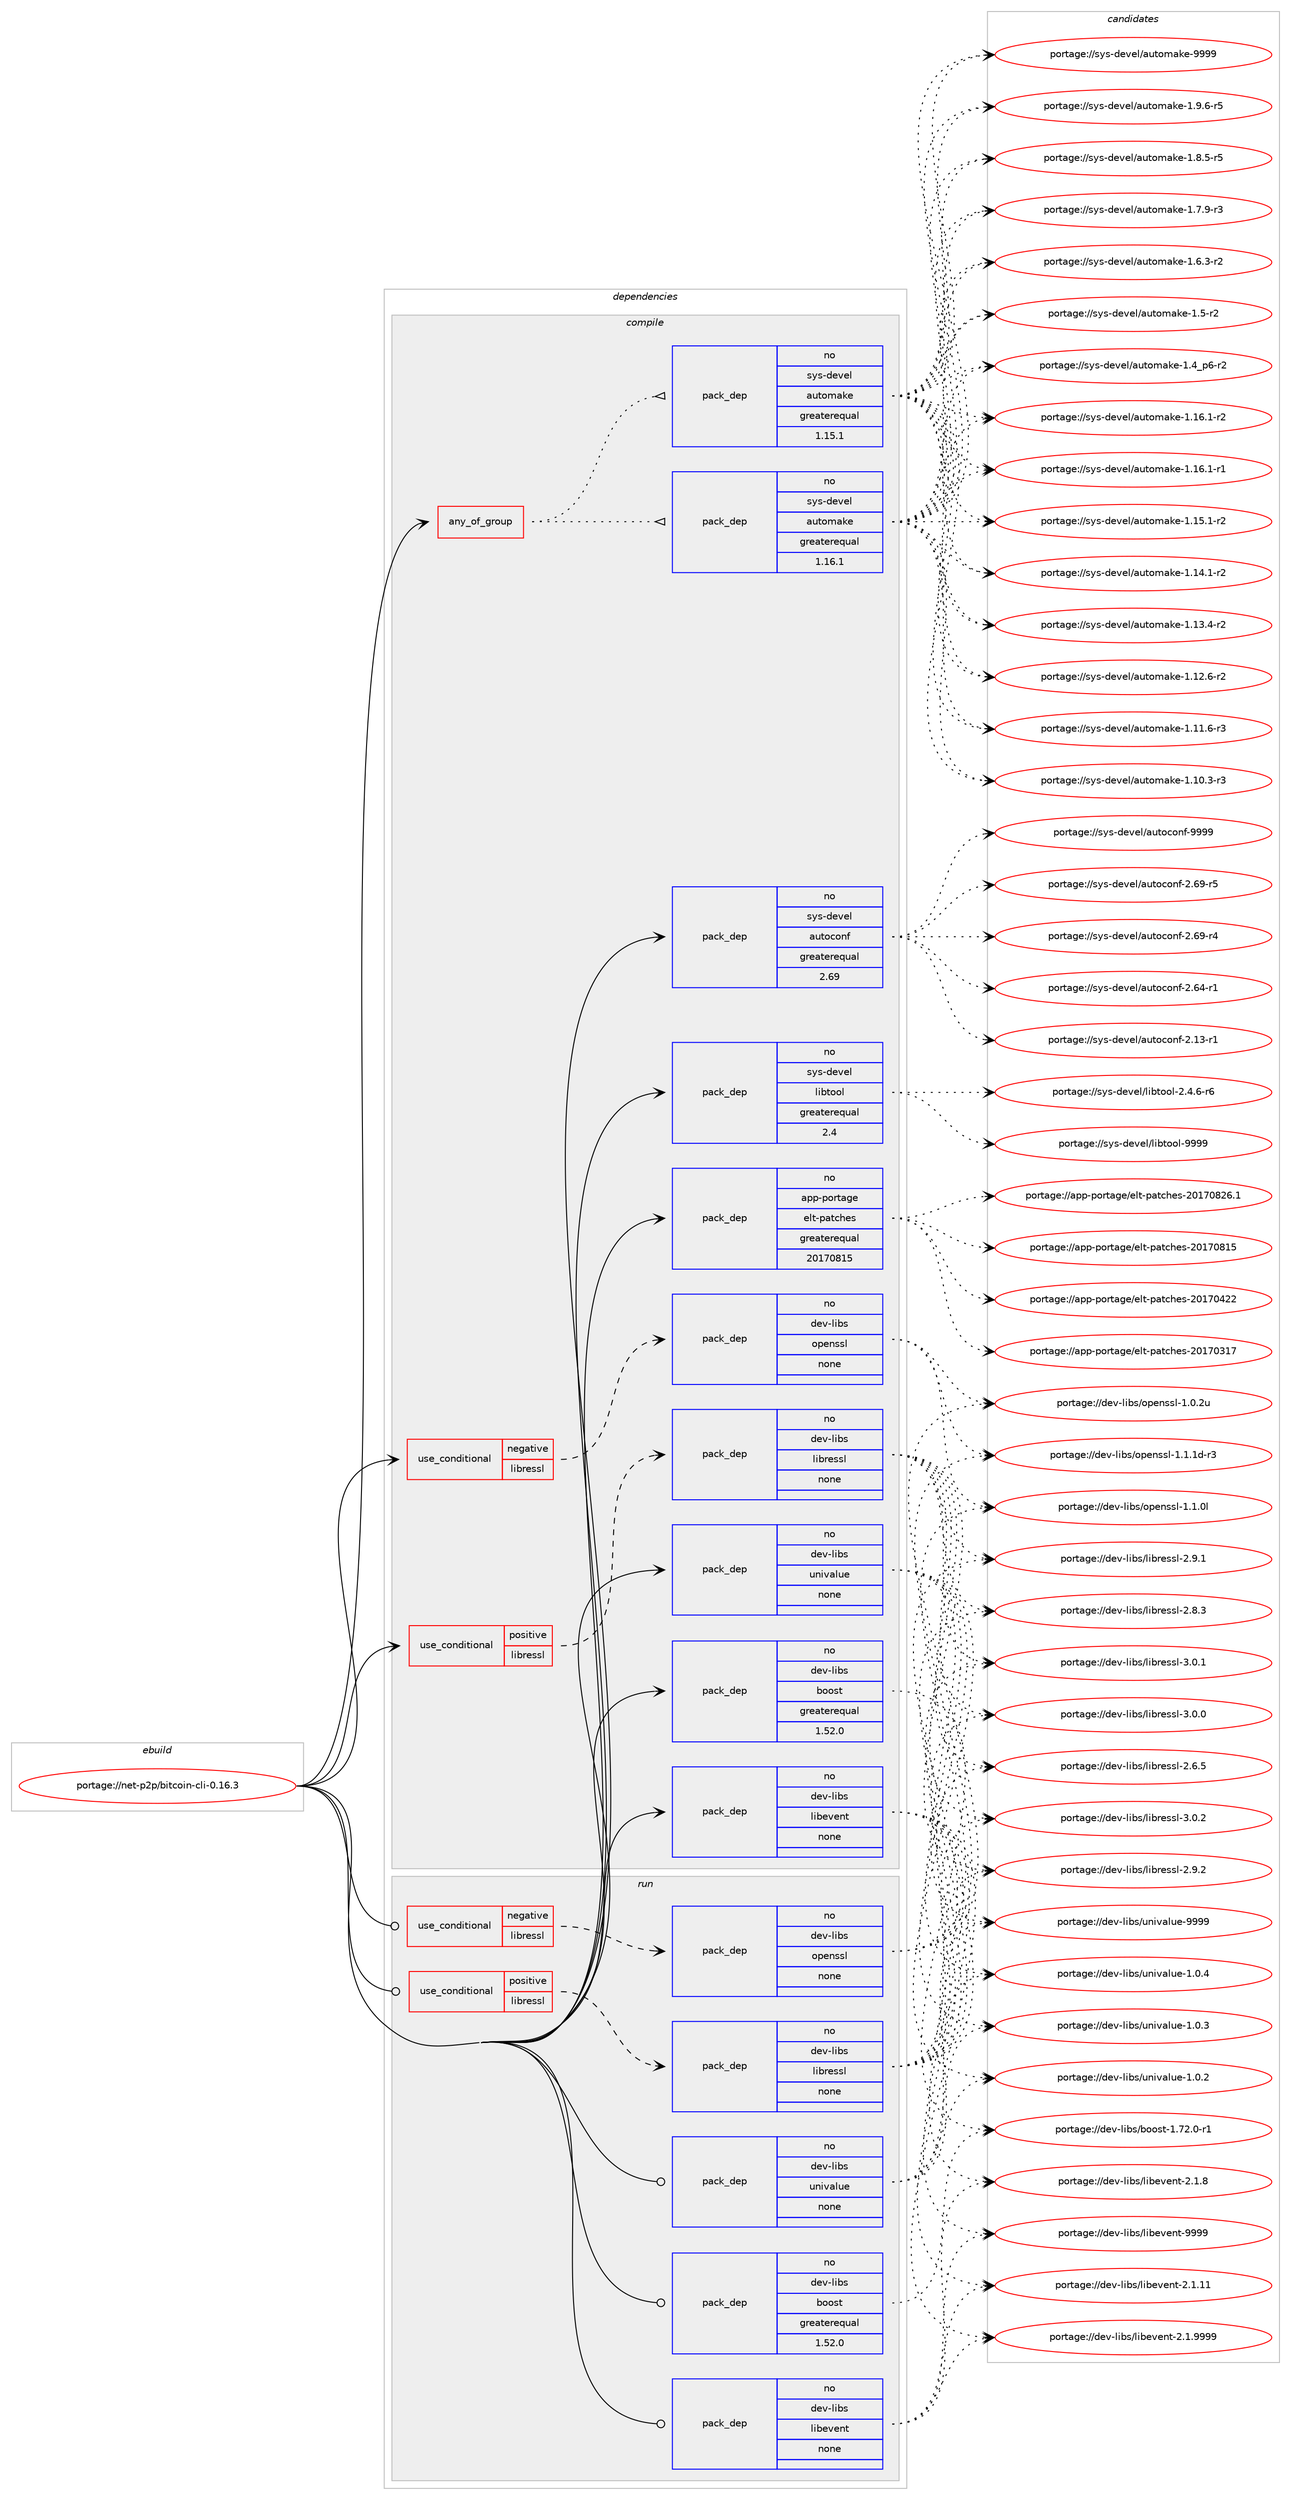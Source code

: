 digraph prolog {

# *************
# Graph options
# *************

newrank=true;
concentrate=true;
compound=true;
graph [rankdir=LR,fontname=Helvetica,fontsize=10,ranksep=1.5];#, ranksep=2.5, nodesep=0.2];
edge  [arrowhead=vee];
node  [fontname=Helvetica,fontsize=10];

# **********
# The ebuild
# **********

subgraph cluster_leftcol {
color=gray;
rank=same;
label=<<i>ebuild</i>>;
id [label="portage://net-p2p/bitcoin-cli-0.16.3", color=red, width=4, href="../net-p2p/bitcoin-cli-0.16.3.svg"];
}

# ****************
# The dependencies
# ****************

subgraph cluster_midcol {
color=gray;
label=<<i>dependencies</i>>;
subgraph cluster_compile {
fillcolor="#eeeeee";
style=filled;
label=<<i>compile</i>>;
subgraph any1014 {
dependency49164 [label=<<TABLE BORDER="0" CELLBORDER="1" CELLSPACING="0" CELLPADDING="4"><TR><TD CELLPADDING="10">any_of_group</TD></TR></TABLE>>, shape=none, color=red];subgraph pack39131 {
dependency49165 [label=<<TABLE BORDER="0" CELLBORDER="1" CELLSPACING="0" CELLPADDING="4" WIDTH="220"><TR><TD ROWSPAN="6" CELLPADDING="30">pack_dep</TD></TR><TR><TD WIDTH="110">no</TD></TR><TR><TD>sys-devel</TD></TR><TR><TD>automake</TD></TR><TR><TD>greaterequal</TD></TR><TR><TD>1.16.1</TD></TR></TABLE>>, shape=none, color=blue];
}
dependency49164:e -> dependency49165:w [weight=20,style="dotted",arrowhead="oinv"];
subgraph pack39132 {
dependency49166 [label=<<TABLE BORDER="0" CELLBORDER="1" CELLSPACING="0" CELLPADDING="4" WIDTH="220"><TR><TD ROWSPAN="6" CELLPADDING="30">pack_dep</TD></TR><TR><TD WIDTH="110">no</TD></TR><TR><TD>sys-devel</TD></TR><TR><TD>automake</TD></TR><TR><TD>greaterequal</TD></TR><TR><TD>1.15.1</TD></TR></TABLE>>, shape=none, color=blue];
}
dependency49164:e -> dependency49166:w [weight=20,style="dotted",arrowhead="oinv"];
}
id:e -> dependency49164:w [weight=20,style="solid",arrowhead="vee"];
subgraph cond9015 {
dependency49167 [label=<<TABLE BORDER="0" CELLBORDER="1" CELLSPACING="0" CELLPADDING="4"><TR><TD ROWSPAN="3" CELLPADDING="10">use_conditional</TD></TR><TR><TD>negative</TD></TR><TR><TD>libressl</TD></TR></TABLE>>, shape=none, color=red];
subgraph pack39133 {
dependency49168 [label=<<TABLE BORDER="0" CELLBORDER="1" CELLSPACING="0" CELLPADDING="4" WIDTH="220"><TR><TD ROWSPAN="6" CELLPADDING="30">pack_dep</TD></TR><TR><TD WIDTH="110">no</TD></TR><TR><TD>dev-libs</TD></TR><TR><TD>openssl</TD></TR><TR><TD>none</TD></TR><TR><TD></TD></TR></TABLE>>, shape=none, color=blue];
}
dependency49167:e -> dependency49168:w [weight=20,style="dashed",arrowhead="vee"];
}
id:e -> dependency49167:w [weight=20,style="solid",arrowhead="vee"];
subgraph cond9016 {
dependency49169 [label=<<TABLE BORDER="0" CELLBORDER="1" CELLSPACING="0" CELLPADDING="4"><TR><TD ROWSPAN="3" CELLPADDING="10">use_conditional</TD></TR><TR><TD>positive</TD></TR><TR><TD>libressl</TD></TR></TABLE>>, shape=none, color=red];
subgraph pack39134 {
dependency49170 [label=<<TABLE BORDER="0" CELLBORDER="1" CELLSPACING="0" CELLPADDING="4" WIDTH="220"><TR><TD ROWSPAN="6" CELLPADDING="30">pack_dep</TD></TR><TR><TD WIDTH="110">no</TD></TR><TR><TD>dev-libs</TD></TR><TR><TD>libressl</TD></TR><TR><TD>none</TD></TR><TR><TD></TD></TR></TABLE>>, shape=none, color=blue];
}
dependency49169:e -> dependency49170:w [weight=20,style="dashed",arrowhead="vee"];
}
id:e -> dependency49169:w [weight=20,style="solid",arrowhead="vee"];
subgraph pack39135 {
dependency49171 [label=<<TABLE BORDER="0" CELLBORDER="1" CELLSPACING="0" CELLPADDING="4" WIDTH="220"><TR><TD ROWSPAN="6" CELLPADDING="30">pack_dep</TD></TR><TR><TD WIDTH="110">no</TD></TR><TR><TD>app-portage</TD></TR><TR><TD>elt-patches</TD></TR><TR><TD>greaterequal</TD></TR><TR><TD>20170815</TD></TR></TABLE>>, shape=none, color=blue];
}
id:e -> dependency49171:w [weight=20,style="solid",arrowhead="vee"];
subgraph pack39136 {
dependency49172 [label=<<TABLE BORDER="0" CELLBORDER="1" CELLSPACING="0" CELLPADDING="4" WIDTH="220"><TR><TD ROWSPAN="6" CELLPADDING="30">pack_dep</TD></TR><TR><TD WIDTH="110">no</TD></TR><TR><TD>dev-libs</TD></TR><TR><TD>boost</TD></TR><TR><TD>greaterequal</TD></TR><TR><TD>1.52.0</TD></TR></TABLE>>, shape=none, color=blue];
}
id:e -> dependency49172:w [weight=20,style="solid",arrowhead="vee"];
subgraph pack39137 {
dependency49173 [label=<<TABLE BORDER="0" CELLBORDER="1" CELLSPACING="0" CELLPADDING="4" WIDTH="220"><TR><TD ROWSPAN="6" CELLPADDING="30">pack_dep</TD></TR><TR><TD WIDTH="110">no</TD></TR><TR><TD>dev-libs</TD></TR><TR><TD>libevent</TD></TR><TR><TD>none</TD></TR><TR><TD></TD></TR></TABLE>>, shape=none, color=blue];
}
id:e -> dependency49173:w [weight=20,style="solid",arrowhead="vee"];
subgraph pack39138 {
dependency49174 [label=<<TABLE BORDER="0" CELLBORDER="1" CELLSPACING="0" CELLPADDING="4" WIDTH="220"><TR><TD ROWSPAN="6" CELLPADDING="30">pack_dep</TD></TR><TR><TD WIDTH="110">no</TD></TR><TR><TD>dev-libs</TD></TR><TR><TD>univalue</TD></TR><TR><TD>none</TD></TR><TR><TD></TD></TR></TABLE>>, shape=none, color=blue];
}
id:e -> dependency49174:w [weight=20,style="solid",arrowhead="vee"];
subgraph pack39139 {
dependency49175 [label=<<TABLE BORDER="0" CELLBORDER="1" CELLSPACING="0" CELLPADDING="4" WIDTH="220"><TR><TD ROWSPAN="6" CELLPADDING="30">pack_dep</TD></TR><TR><TD WIDTH="110">no</TD></TR><TR><TD>sys-devel</TD></TR><TR><TD>autoconf</TD></TR><TR><TD>greaterequal</TD></TR><TR><TD>2.69</TD></TR></TABLE>>, shape=none, color=blue];
}
id:e -> dependency49175:w [weight=20,style="solid",arrowhead="vee"];
subgraph pack39140 {
dependency49176 [label=<<TABLE BORDER="0" CELLBORDER="1" CELLSPACING="0" CELLPADDING="4" WIDTH="220"><TR><TD ROWSPAN="6" CELLPADDING="30">pack_dep</TD></TR><TR><TD WIDTH="110">no</TD></TR><TR><TD>sys-devel</TD></TR><TR><TD>libtool</TD></TR><TR><TD>greaterequal</TD></TR><TR><TD>2.4</TD></TR></TABLE>>, shape=none, color=blue];
}
id:e -> dependency49176:w [weight=20,style="solid",arrowhead="vee"];
}
subgraph cluster_compileandrun {
fillcolor="#eeeeee";
style=filled;
label=<<i>compile and run</i>>;
}
subgraph cluster_run {
fillcolor="#eeeeee";
style=filled;
label=<<i>run</i>>;
subgraph cond9017 {
dependency49177 [label=<<TABLE BORDER="0" CELLBORDER="1" CELLSPACING="0" CELLPADDING="4"><TR><TD ROWSPAN="3" CELLPADDING="10">use_conditional</TD></TR><TR><TD>negative</TD></TR><TR><TD>libressl</TD></TR></TABLE>>, shape=none, color=red];
subgraph pack39141 {
dependency49178 [label=<<TABLE BORDER="0" CELLBORDER="1" CELLSPACING="0" CELLPADDING="4" WIDTH="220"><TR><TD ROWSPAN="6" CELLPADDING="30">pack_dep</TD></TR><TR><TD WIDTH="110">no</TD></TR><TR><TD>dev-libs</TD></TR><TR><TD>openssl</TD></TR><TR><TD>none</TD></TR><TR><TD></TD></TR></TABLE>>, shape=none, color=blue];
}
dependency49177:e -> dependency49178:w [weight=20,style="dashed",arrowhead="vee"];
}
id:e -> dependency49177:w [weight=20,style="solid",arrowhead="odot"];
subgraph cond9018 {
dependency49179 [label=<<TABLE BORDER="0" CELLBORDER="1" CELLSPACING="0" CELLPADDING="4"><TR><TD ROWSPAN="3" CELLPADDING="10">use_conditional</TD></TR><TR><TD>positive</TD></TR><TR><TD>libressl</TD></TR></TABLE>>, shape=none, color=red];
subgraph pack39142 {
dependency49180 [label=<<TABLE BORDER="0" CELLBORDER="1" CELLSPACING="0" CELLPADDING="4" WIDTH="220"><TR><TD ROWSPAN="6" CELLPADDING="30">pack_dep</TD></TR><TR><TD WIDTH="110">no</TD></TR><TR><TD>dev-libs</TD></TR><TR><TD>libressl</TD></TR><TR><TD>none</TD></TR><TR><TD></TD></TR></TABLE>>, shape=none, color=blue];
}
dependency49179:e -> dependency49180:w [weight=20,style="dashed",arrowhead="vee"];
}
id:e -> dependency49179:w [weight=20,style="solid",arrowhead="odot"];
subgraph pack39143 {
dependency49181 [label=<<TABLE BORDER="0" CELLBORDER="1" CELLSPACING="0" CELLPADDING="4" WIDTH="220"><TR><TD ROWSPAN="6" CELLPADDING="30">pack_dep</TD></TR><TR><TD WIDTH="110">no</TD></TR><TR><TD>dev-libs</TD></TR><TR><TD>boost</TD></TR><TR><TD>greaterequal</TD></TR><TR><TD>1.52.0</TD></TR></TABLE>>, shape=none, color=blue];
}
id:e -> dependency49181:w [weight=20,style="solid",arrowhead="odot"];
subgraph pack39144 {
dependency49182 [label=<<TABLE BORDER="0" CELLBORDER="1" CELLSPACING="0" CELLPADDING="4" WIDTH="220"><TR><TD ROWSPAN="6" CELLPADDING="30">pack_dep</TD></TR><TR><TD WIDTH="110">no</TD></TR><TR><TD>dev-libs</TD></TR><TR><TD>libevent</TD></TR><TR><TD>none</TD></TR><TR><TD></TD></TR></TABLE>>, shape=none, color=blue];
}
id:e -> dependency49182:w [weight=20,style="solid",arrowhead="odot"];
subgraph pack39145 {
dependency49183 [label=<<TABLE BORDER="0" CELLBORDER="1" CELLSPACING="0" CELLPADDING="4" WIDTH="220"><TR><TD ROWSPAN="6" CELLPADDING="30">pack_dep</TD></TR><TR><TD WIDTH="110">no</TD></TR><TR><TD>dev-libs</TD></TR><TR><TD>univalue</TD></TR><TR><TD>none</TD></TR><TR><TD></TD></TR></TABLE>>, shape=none, color=blue];
}
id:e -> dependency49183:w [weight=20,style="solid",arrowhead="odot"];
}
}

# **************
# The candidates
# **************

subgraph cluster_choices {
rank=same;
color=gray;
label=<<i>candidates</i>>;

subgraph choice39131 {
color=black;
nodesep=1;
choice115121115451001011181011084797117116111109971071014557575757 [label="portage://sys-devel/automake-9999", color=red, width=4,href="../sys-devel/automake-9999.svg"];
choice115121115451001011181011084797117116111109971071014549465746544511453 [label="portage://sys-devel/automake-1.9.6-r5", color=red, width=4,href="../sys-devel/automake-1.9.6-r5.svg"];
choice115121115451001011181011084797117116111109971071014549465646534511453 [label="portage://sys-devel/automake-1.8.5-r5", color=red, width=4,href="../sys-devel/automake-1.8.5-r5.svg"];
choice115121115451001011181011084797117116111109971071014549465546574511451 [label="portage://sys-devel/automake-1.7.9-r3", color=red, width=4,href="../sys-devel/automake-1.7.9-r3.svg"];
choice115121115451001011181011084797117116111109971071014549465446514511450 [label="portage://sys-devel/automake-1.6.3-r2", color=red, width=4,href="../sys-devel/automake-1.6.3-r2.svg"];
choice11512111545100101118101108479711711611110997107101454946534511450 [label="portage://sys-devel/automake-1.5-r2", color=red, width=4,href="../sys-devel/automake-1.5-r2.svg"];
choice115121115451001011181011084797117116111109971071014549465295112544511450 [label="portage://sys-devel/automake-1.4_p6-r2", color=red, width=4,href="../sys-devel/automake-1.4_p6-r2.svg"];
choice11512111545100101118101108479711711611110997107101454946495446494511450 [label="portage://sys-devel/automake-1.16.1-r2", color=red, width=4,href="../sys-devel/automake-1.16.1-r2.svg"];
choice11512111545100101118101108479711711611110997107101454946495446494511449 [label="portage://sys-devel/automake-1.16.1-r1", color=red, width=4,href="../sys-devel/automake-1.16.1-r1.svg"];
choice11512111545100101118101108479711711611110997107101454946495346494511450 [label="portage://sys-devel/automake-1.15.1-r2", color=red, width=4,href="../sys-devel/automake-1.15.1-r2.svg"];
choice11512111545100101118101108479711711611110997107101454946495246494511450 [label="portage://sys-devel/automake-1.14.1-r2", color=red, width=4,href="../sys-devel/automake-1.14.1-r2.svg"];
choice11512111545100101118101108479711711611110997107101454946495146524511450 [label="portage://sys-devel/automake-1.13.4-r2", color=red, width=4,href="../sys-devel/automake-1.13.4-r2.svg"];
choice11512111545100101118101108479711711611110997107101454946495046544511450 [label="portage://sys-devel/automake-1.12.6-r2", color=red, width=4,href="../sys-devel/automake-1.12.6-r2.svg"];
choice11512111545100101118101108479711711611110997107101454946494946544511451 [label="portage://sys-devel/automake-1.11.6-r3", color=red, width=4,href="../sys-devel/automake-1.11.6-r3.svg"];
choice11512111545100101118101108479711711611110997107101454946494846514511451 [label="portage://sys-devel/automake-1.10.3-r3", color=red, width=4,href="../sys-devel/automake-1.10.3-r3.svg"];
dependency49165:e -> choice115121115451001011181011084797117116111109971071014557575757:w [style=dotted,weight="100"];
dependency49165:e -> choice115121115451001011181011084797117116111109971071014549465746544511453:w [style=dotted,weight="100"];
dependency49165:e -> choice115121115451001011181011084797117116111109971071014549465646534511453:w [style=dotted,weight="100"];
dependency49165:e -> choice115121115451001011181011084797117116111109971071014549465546574511451:w [style=dotted,weight="100"];
dependency49165:e -> choice115121115451001011181011084797117116111109971071014549465446514511450:w [style=dotted,weight="100"];
dependency49165:e -> choice11512111545100101118101108479711711611110997107101454946534511450:w [style=dotted,weight="100"];
dependency49165:e -> choice115121115451001011181011084797117116111109971071014549465295112544511450:w [style=dotted,weight="100"];
dependency49165:e -> choice11512111545100101118101108479711711611110997107101454946495446494511450:w [style=dotted,weight="100"];
dependency49165:e -> choice11512111545100101118101108479711711611110997107101454946495446494511449:w [style=dotted,weight="100"];
dependency49165:e -> choice11512111545100101118101108479711711611110997107101454946495346494511450:w [style=dotted,weight="100"];
dependency49165:e -> choice11512111545100101118101108479711711611110997107101454946495246494511450:w [style=dotted,weight="100"];
dependency49165:e -> choice11512111545100101118101108479711711611110997107101454946495146524511450:w [style=dotted,weight="100"];
dependency49165:e -> choice11512111545100101118101108479711711611110997107101454946495046544511450:w [style=dotted,weight="100"];
dependency49165:e -> choice11512111545100101118101108479711711611110997107101454946494946544511451:w [style=dotted,weight="100"];
dependency49165:e -> choice11512111545100101118101108479711711611110997107101454946494846514511451:w [style=dotted,weight="100"];
}
subgraph choice39132 {
color=black;
nodesep=1;
choice115121115451001011181011084797117116111109971071014557575757 [label="portage://sys-devel/automake-9999", color=red, width=4,href="../sys-devel/automake-9999.svg"];
choice115121115451001011181011084797117116111109971071014549465746544511453 [label="portage://sys-devel/automake-1.9.6-r5", color=red, width=4,href="../sys-devel/automake-1.9.6-r5.svg"];
choice115121115451001011181011084797117116111109971071014549465646534511453 [label="portage://sys-devel/automake-1.8.5-r5", color=red, width=4,href="../sys-devel/automake-1.8.5-r5.svg"];
choice115121115451001011181011084797117116111109971071014549465546574511451 [label="portage://sys-devel/automake-1.7.9-r3", color=red, width=4,href="../sys-devel/automake-1.7.9-r3.svg"];
choice115121115451001011181011084797117116111109971071014549465446514511450 [label="portage://sys-devel/automake-1.6.3-r2", color=red, width=4,href="../sys-devel/automake-1.6.3-r2.svg"];
choice11512111545100101118101108479711711611110997107101454946534511450 [label="portage://sys-devel/automake-1.5-r2", color=red, width=4,href="../sys-devel/automake-1.5-r2.svg"];
choice115121115451001011181011084797117116111109971071014549465295112544511450 [label="portage://sys-devel/automake-1.4_p6-r2", color=red, width=4,href="../sys-devel/automake-1.4_p6-r2.svg"];
choice11512111545100101118101108479711711611110997107101454946495446494511450 [label="portage://sys-devel/automake-1.16.1-r2", color=red, width=4,href="../sys-devel/automake-1.16.1-r2.svg"];
choice11512111545100101118101108479711711611110997107101454946495446494511449 [label="portage://sys-devel/automake-1.16.1-r1", color=red, width=4,href="../sys-devel/automake-1.16.1-r1.svg"];
choice11512111545100101118101108479711711611110997107101454946495346494511450 [label="portage://sys-devel/automake-1.15.1-r2", color=red, width=4,href="../sys-devel/automake-1.15.1-r2.svg"];
choice11512111545100101118101108479711711611110997107101454946495246494511450 [label="portage://sys-devel/automake-1.14.1-r2", color=red, width=4,href="../sys-devel/automake-1.14.1-r2.svg"];
choice11512111545100101118101108479711711611110997107101454946495146524511450 [label="portage://sys-devel/automake-1.13.4-r2", color=red, width=4,href="../sys-devel/automake-1.13.4-r2.svg"];
choice11512111545100101118101108479711711611110997107101454946495046544511450 [label="portage://sys-devel/automake-1.12.6-r2", color=red, width=4,href="../sys-devel/automake-1.12.6-r2.svg"];
choice11512111545100101118101108479711711611110997107101454946494946544511451 [label="portage://sys-devel/automake-1.11.6-r3", color=red, width=4,href="../sys-devel/automake-1.11.6-r3.svg"];
choice11512111545100101118101108479711711611110997107101454946494846514511451 [label="portage://sys-devel/automake-1.10.3-r3", color=red, width=4,href="../sys-devel/automake-1.10.3-r3.svg"];
dependency49166:e -> choice115121115451001011181011084797117116111109971071014557575757:w [style=dotted,weight="100"];
dependency49166:e -> choice115121115451001011181011084797117116111109971071014549465746544511453:w [style=dotted,weight="100"];
dependency49166:e -> choice115121115451001011181011084797117116111109971071014549465646534511453:w [style=dotted,weight="100"];
dependency49166:e -> choice115121115451001011181011084797117116111109971071014549465546574511451:w [style=dotted,weight="100"];
dependency49166:e -> choice115121115451001011181011084797117116111109971071014549465446514511450:w [style=dotted,weight="100"];
dependency49166:e -> choice11512111545100101118101108479711711611110997107101454946534511450:w [style=dotted,weight="100"];
dependency49166:e -> choice115121115451001011181011084797117116111109971071014549465295112544511450:w [style=dotted,weight="100"];
dependency49166:e -> choice11512111545100101118101108479711711611110997107101454946495446494511450:w [style=dotted,weight="100"];
dependency49166:e -> choice11512111545100101118101108479711711611110997107101454946495446494511449:w [style=dotted,weight="100"];
dependency49166:e -> choice11512111545100101118101108479711711611110997107101454946495346494511450:w [style=dotted,weight="100"];
dependency49166:e -> choice11512111545100101118101108479711711611110997107101454946495246494511450:w [style=dotted,weight="100"];
dependency49166:e -> choice11512111545100101118101108479711711611110997107101454946495146524511450:w [style=dotted,weight="100"];
dependency49166:e -> choice11512111545100101118101108479711711611110997107101454946495046544511450:w [style=dotted,weight="100"];
dependency49166:e -> choice11512111545100101118101108479711711611110997107101454946494946544511451:w [style=dotted,weight="100"];
dependency49166:e -> choice11512111545100101118101108479711711611110997107101454946494846514511451:w [style=dotted,weight="100"];
}
subgraph choice39133 {
color=black;
nodesep=1;
choice1001011184510810598115471111121011101151151084549464946491004511451 [label="portage://dev-libs/openssl-1.1.1d-r3", color=red, width=4,href="../dev-libs/openssl-1.1.1d-r3.svg"];
choice100101118451081059811547111112101110115115108454946494648108 [label="portage://dev-libs/openssl-1.1.0l", color=red, width=4,href="../dev-libs/openssl-1.1.0l.svg"];
choice100101118451081059811547111112101110115115108454946484650117 [label="portage://dev-libs/openssl-1.0.2u", color=red, width=4,href="../dev-libs/openssl-1.0.2u.svg"];
dependency49168:e -> choice1001011184510810598115471111121011101151151084549464946491004511451:w [style=dotted,weight="100"];
dependency49168:e -> choice100101118451081059811547111112101110115115108454946494648108:w [style=dotted,weight="100"];
dependency49168:e -> choice100101118451081059811547111112101110115115108454946484650117:w [style=dotted,weight="100"];
}
subgraph choice39134 {
color=black;
nodesep=1;
choice10010111845108105981154710810598114101115115108455146484650 [label="portage://dev-libs/libressl-3.0.2", color=red, width=4,href="../dev-libs/libressl-3.0.2.svg"];
choice10010111845108105981154710810598114101115115108455146484649 [label="portage://dev-libs/libressl-3.0.1", color=red, width=4,href="../dev-libs/libressl-3.0.1.svg"];
choice10010111845108105981154710810598114101115115108455146484648 [label="portage://dev-libs/libressl-3.0.0", color=red, width=4,href="../dev-libs/libressl-3.0.0.svg"];
choice10010111845108105981154710810598114101115115108455046574650 [label="portage://dev-libs/libressl-2.9.2", color=red, width=4,href="../dev-libs/libressl-2.9.2.svg"];
choice10010111845108105981154710810598114101115115108455046574649 [label="portage://dev-libs/libressl-2.9.1", color=red, width=4,href="../dev-libs/libressl-2.9.1.svg"];
choice10010111845108105981154710810598114101115115108455046564651 [label="portage://dev-libs/libressl-2.8.3", color=red, width=4,href="../dev-libs/libressl-2.8.3.svg"];
choice10010111845108105981154710810598114101115115108455046544653 [label="portage://dev-libs/libressl-2.6.5", color=red, width=4,href="../dev-libs/libressl-2.6.5.svg"];
dependency49170:e -> choice10010111845108105981154710810598114101115115108455146484650:w [style=dotted,weight="100"];
dependency49170:e -> choice10010111845108105981154710810598114101115115108455146484649:w [style=dotted,weight="100"];
dependency49170:e -> choice10010111845108105981154710810598114101115115108455146484648:w [style=dotted,weight="100"];
dependency49170:e -> choice10010111845108105981154710810598114101115115108455046574650:w [style=dotted,weight="100"];
dependency49170:e -> choice10010111845108105981154710810598114101115115108455046574649:w [style=dotted,weight="100"];
dependency49170:e -> choice10010111845108105981154710810598114101115115108455046564651:w [style=dotted,weight="100"];
dependency49170:e -> choice10010111845108105981154710810598114101115115108455046544653:w [style=dotted,weight="100"];
}
subgraph choice39135 {
color=black;
nodesep=1;
choice971121124511211111411697103101471011081164511297116991041011154550484955485650544649 [label="portage://app-portage/elt-patches-20170826.1", color=red, width=4,href="../app-portage/elt-patches-20170826.1.svg"];
choice97112112451121111141169710310147101108116451129711699104101115455048495548564953 [label="portage://app-portage/elt-patches-20170815", color=red, width=4,href="../app-portage/elt-patches-20170815.svg"];
choice97112112451121111141169710310147101108116451129711699104101115455048495548525050 [label="portage://app-portage/elt-patches-20170422", color=red, width=4,href="../app-portage/elt-patches-20170422.svg"];
choice97112112451121111141169710310147101108116451129711699104101115455048495548514955 [label="portage://app-portage/elt-patches-20170317", color=red, width=4,href="../app-portage/elt-patches-20170317.svg"];
dependency49171:e -> choice971121124511211111411697103101471011081164511297116991041011154550484955485650544649:w [style=dotted,weight="100"];
dependency49171:e -> choice97112112451121111141169710310147101108116451129711699104101115455048495548564953:w [style=dotted,weight="100"];
dependency49171:e -> choice97112112451121111141169710310147101108116451129711699104101115455048495548525050:w [style=dotted,weight="100"];
dependency49171:e -> choice97112112451121111141169710310147101108116451129711699104101115455048495548514955:w [style=dotted,weight="100"];
}
subgraph choice39136 {
color=black;
nodesep=1;
choice10010111845108105981154798111111115116454946555046484511449 [label="portage://dev-libs/boost-1.72.0-r1", color=red, width=4,href="../dev-libs/boost-1.72.0-r1.svg"];
dependency49172:e -> choice10010111845108105981154798111111115116454946555046484511449:w [style=dotted,weight="100"];
}
subgraph choice39137 {
color=black;
nodesep=1;
choice100101118451081059811547108105981011181011101164557575757 [label="portage://dev-libs/libevent-9999", color=red, width=4,href="../dev-libs/libevent-9999.svg"];
choice10010111845108105981154710810598101118101110116455046494657575757 [label="portage://dev-libs/libevent-2.1.9999", color=red, width=4,href="../dev-libs/libevent-2.1.9999.svg"];
choice10010111845108105981154710810598101118101110116455046494656 [label="portage://dev-libs/libevent-2.1.8", color=red, width=4,href="../dev-libs/libevent-2.1.8.svg"];
choice1001011184510810598115471081059810111810111011645504649464949 [label="portage://dev-libs/libevent-2.1.11", color=red, width=4,href="../dev-libs/libevent-2.1.11.svg"];
dependency49173:e -> choice100101118451081059811547108105981011181011101164557575757:w [style=dotted,weight="100"];
dependency49173:e -> choice10010111845108105981154710810598101118101110116455046494657575757:w [style=dotted,weight="100"];
dependency49173:e -> choice10010111845108105981154710810598101118101110116455046494656:w [style=dotted,weight="100"];
dependency49173:e -> choice1001011184510810598115471081059810111810111011645504649464949:w [style=dotted,weight="100"];
}
subgraph choice39138 {
color=black;
nodesep=1;
choice100101118451081059811547117110105118971081171014557575757 [label="portage://dev-libs/univalue-9999", color=red, width=4,href="../dev-libs/univalue-9999.svg"];
choice10010111845108105981154711711010511897108117101454946484652 [label="portage://dev-libs/univalue-1.0.4", color=red, width=4,href="../dev-libs/univalue-1.0.4.svg"];
choice10010111845108105981154711711010511897108117101454946484651 [label="portage://dev-libs/univalue-1.0.3", color=red, width=4,href="../dev-libs/univalue-1.0.3.svg"];
choice10010111845108105981154711711010511897108117101454946484650 [label="portage://dev-libs/univalue-1.0.2", color=red, width=4,href="../dev-libs/univalue-1.0.2.svg"];
dependency49174:e -> choice100101118451081059811547117110105118971081171014557575757:w [style=dotted,weight="100"];
dependency49174:e -> choice10010111845108105981154711711010511897108117101454946484652:w [style=dotted,weight="100"];
dependency49174:e -> choice10010111845108105981154711711010511897108117101454946484651:w [style=dotted,weight="100"];
dependency49174:e -> choice10010111845108105981154711711010511897108117101454946484650:w [style=dotted,weight="100"];
}
subgraph choice39139 {
color=black;
nodesep=1;
choice115121115451001011181011084797117116111991111101024557575757 [label="portage://sys-devel/autoconf-9999", color=red, width=4,href="../sys-devel/autoconf-9999.svg"];
choice1151211154510010111810110847971171161119911111010245504654574511453 [label="portage://sys-devel/autoconf-2.69-r5", color=red, width=4,href="../sys-devel/autoconf-2.69-r5.svg"];
choice1151211154510010111810110847971171161119911111010245504654574511452 [label="portage://sys-devel/autoconf-2.69-r4", color=red, width=4,href="../sys-devel/autoconf-2.69-r4.svg"];
choice1151211154510010111810110847971171161119911111010245504654524511449 [label="portage://sys-devel/autoconf-2.64-r1", color=red, width=4,href="../sys-devel/autoconf-2.64-r1.svg"];
choice1151211154510010111810110847971171161119911111010245504649514511449 [label="portage://sys-devel/autoconf-2.13-r1", color=red, width=4,href="../sys-devel/autoconf-2.13-r1.svg"];
dependency49175:e -> choice115121115451001011181011084797117116111991111101024557575757:w [style=dotted,weight="100"];
dependency49175:e -> choice1151211154510010111810110847971171161119911111010245504654574511453:w [style=dotted,weight="100"];
dependency49175:e -> choice1151211154510010111810110847971171161119911111010245504654574511452:w [style=dotted,weight="100"];
dependency49175:e -> choice1151211154510010111810110847971171161119911111010245504654524511449:w [style=dotted,weight="100"];
dependency49175:e -> choice1151211154510010111810110847971171161119911111010245504649514511449:w [style=dotted,weight="100"];
}
subgraph choice39140 {
color=black;
nodesep=1;
choice1151211154510010111810110847108105981161111111084557575757 [label="portage://sys-devel/libtool-9999", color=red, width=4,href="../sys-devel/libtool-9999.svg"];
choice1151211154510010111810110847108105981161111111084550465246544511454 [label="portage://sys-devel/libtool-2.4.6-r6", color=red, width=4,href="../sys-devel/libtool-2.4.6-r6.svg"];
dependency49176:e -> choice1151211154510010111810110847108105981161111111084557575757:w [style=dotted,weight="100"];
dependency49176:e -> choice1151211154510010111810110847108105981161111111084550465246544511454:w [style=dotted,weight="100"];
}
subgraph choice39141 {
color=black;
nodesep=1;
choice1001011184510810598115471111121011101151151084549464946491004511451 [label="portage://dev-libs/openssl-1.1.1d-r3", color=red, width=4,href="../dev-libs/openssl-1.1.1d-r3.svg"];
choice100101118451081059811547111112101110115115108454946494648108 [label="portage://dev-libs/openssl-1.1.0l", color=red, width=4,href="../dev-libs/openssl-1.1.0l.svg"];
choice100101118451081059811547111112101110115115108454946484650117 [label="portage://dev-libs/openssl-1.0.2u", color=red, width=4,href="../dev-libs/openssl-1.0.2u.svg"];
dependency49178:e -> choice1001011184510810598115471111121011101151151084549464946491004511451:w [style=dotted,weight="100"];
dependency49178:e -> choice100101118451081059811547111112101110115115108454946494648108:w [style=dotted,weight="100"];
dependency49178:e -> choice100101118451081059811547111112101110115115108454946484650117:w [style=dotted,weight="100"];
}
subgraph choice39142 {
color=black;
nodesep=1;
choice10010111845108105981154710810598114101115115108455146484650 [label="portage://dev-libs/libressl-3.0.2", color=red, width=4,href="../dev-libs/libressl-3.0.2.svg"];
choice10010111845108105981154710810598114101115115108455146484649 [label="portage://dev-libs/libressl-3.0.1", color=red, width=4,href="../dev-libs/libressl-3.0.1.svg"];
choice10010111845108105981154710810598114101115115108455146484648 [label="portage://dev-libs/libressl-3.0.0", color=red, width=4,href="../dev-libs/libressl-3.0.0.svg"];
choice10010111845108105981154710810598114101115115108455046574650 [label="portage://dev-libs/libressl-2.9.2", color=red, width=4,href="../dev-libs/libressl-2.9.2.svg"];
choice10010111845108105981154710810598114101115115108455046574649 [label="portage://dev-libs/libressl-2.9.1", color=red, width=4,href="../dev-libs/libressl-2.9.1.svg"];
choice10010111845108105981154710810598114101115115108455046564651 [label="portage://dev-libs/libressl-2.8.3", color=red, width=4,href="../dev-libs/libressl-2.8.3.svg"];
choice10010111845108105981154710810598114101115115108455046544653 [label="portage://dev-libs/libressl-2.6.5", color=red, width=4,href="../dev-libs/libressl-2.6.5.svg"];
dependency49180:e -> choice10010111845108105981154710810598114101115115108455146484650:w [style=dotted,weight="100"];
dependency49180:e -> choice10010111845108105981154710810598114101115115108455146484649:w [style=dotted,weight="100"];
dependency49180:e -> choice10010111845108105981154710810598114101115115108455146484648:w [style=dotted,weight="100"];
dependency49180:e -> choice10010111845108105981154710810598114101115115108455046574650:w [style=dotted,weight="100"];
dependency49180:e -> choice10010111845108105981154710810598114101115115108455046574649:w [style=dotted,weight="100"];
dependency49180:e -> choice10010111845108105981154710810598114101115115108455046564651:w [style=dotted,weight="100"];
dependency49180:e -> choice10010111845108105981154710810598114101115115108455046544653:w [style=dotted,weight="100"];
}
subgraph choice39143 {
color=black;
nodesep=1;
choice10010111845108105981154798111111115116454946555046484511449 [label="portage://dev-libs/boost-1.72.0-r1", color=red, width=4,href="../dev-libs/boost-1.72.0-r1.svg"];
dependency49181:e -> choice10010111845108105981154798111111115116454946555046484511449:w [style=dotted,weight="100"];
}
subgraph choice39144 {
color=black;
nodesep=1;
choice100101118451081059811547108105981011181011101164557575757 [label="portage://dev-libs/libevent-9999", color=red, width=4,href="../dev-libs/libevent-9999.svg"];
choice10010111845108105981154710810598101118101110116455046494657575757 [label="portage://dev-libs/libevent-2.1.9999", color=red, width=4,href="../dev-libs/libevent-2.1.9999.svg"];
choice10010111845108105981154710810598101118101110116455046494656 [label="portage://dev-libs/libevent-2.1.8", color=red, width=4,href="../dev-libs/libevent-2.1.8.svg"];
choice1001011184510810598115471081059810111810111011645504649464949 [label="portage://dev-libs/libevent-2.1.11", color=red, width=4,href="../dev-libs/libevent-2.1.11.svg"];
dependency49182:e -> choice100101118451081059811547108105981011181011101164557575757:w [style=dotted,weight="100"];
dependency49182:e -> choice10010111845108105981154710810598101118101110116455046494657575757:w [style=dotted,weight="100"];
dependency49182:e -> choice10010111845108105981154710810598101118101110116455046494656:w [style=dotted,weight="100"];
dependency49182:e -> choice1001011184510810598115471081059810111810111011645504649464949:w [style=dotted,weight="100"];
}
subgraph choice39145 {
color=black;
nodesep=1;
choice100101118451081059811547117110105118971081171014557575757 [label="portage://dev-libs/univalue-9999", color=red, width=4,href="../dev-libs/univalue-9999.svg"];
choice10010111845108105981154711711010511897108117101454946484652 [label="portage://dev-libs/univalue-1.0.4", color=red, width=4,href="../dev-libs/univalue-1.0.4.svg"];
choice10010111845108105981154711711010511897108117101454946484651 [label="portage://dev-libs/univalue-1.0.3", color=red, width=4,href="../dev-libs/univalue-1.0.3.svg"];
choice10010111845108105981154711711010511897108117101454946484650 [label="portage://dev-libs/univalue-1.0.2", color=red, width=4,href="../dev-libs/univalue-1.0.2.svg"];
dependency49183:e -> choice100101118451081059811547117110105118971081171014557575757:w [style=dotted,weight="100"];
dependency49183:e -> choice10010111845108105981154711711010511897108117101454946484652:w [style=dotted,weight="100"];
dependency49183:e -> choice10010111845108105981154711711010511897108117101454946484651:w [style=dotted,weight="100"];
dependency49183:e -> choice10010111845108105981154711711010511897108117101454946484650:w [style=dotted,weight="100"];
}
}

}
